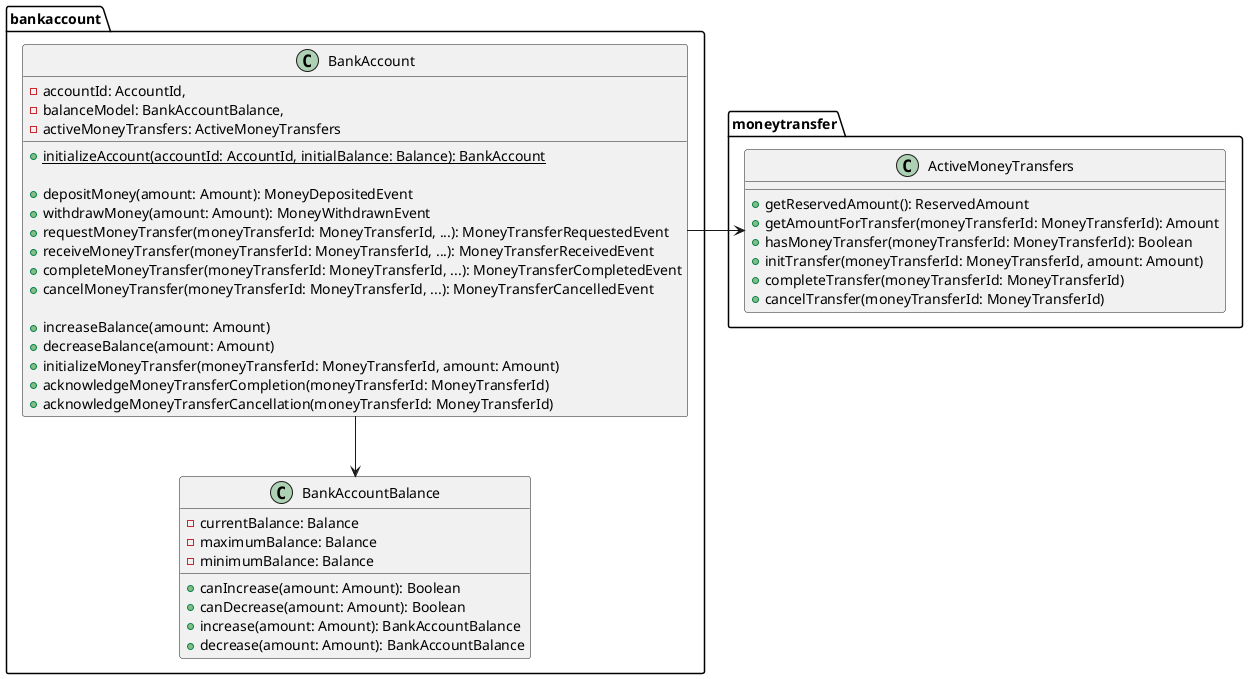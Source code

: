 @startuml

package bankaccount {

class BankAccount {
    - accountId: AccountId,
    - balanceModel: BankAccountBalance,
    - activeMoneyTransfers: ActiveMoneyTransfers
    + {static} initializeAccount(accountId: AccountId, initialBalance: Balance): BankAccount

    + depositMoney(amount: Amount): MoneyDepositedEvent
    + withdrawMoney(amount: Amount): MoneyWithdrawnEvent
    + requestMoneyTransfer(moneyTransferId: MoneyTransferId, ...): MoneyTransferRequestedEvent
    + receiveMoneyTransfer(moneyTransferId: MoneyTransferId, ...): MoneyTransferReceivedEvent
    + completeMoneyTransfer(moneyTransferId: MoneyTransferId, ...): MoneyTransferCompletedEvent
    + cancelMoneyTransfer(moneyTransferId: MoneyTransferId, ...): MoneyTransferCancelledEvent

    + increaseBalance(amount: Amount)
    + decreaseBalance(amount: Amount)
    + initializeMoneyTransfer(moneyTransferId: MoneyTransferId, amount: Amount)
    + acknowledgeMoneyTransferCompletion(moneyTransferId: MoneyTransferId)
    + acknowledgeMoneyTransferCancellation(moneyTransferId: MoneyTransferId)
}

class BankAccountBalance {
    - currentBalance: Balance
    - maximumBalance: Balance
    - minimumBalance: Balance
    + canIncrease(amount: Amount): Boolean
    + canDecrease(amount: Amount): Boolean
    + increase(amount: Amount): BankAccountBalance
    + decrease(amount: Amount): BankAccountBalance
}
}

package moneytransfer {

class ActiveMoneyTransfers {
    + getReservedAmount(): ReservedAmount
    + getAmountForTransfer(moneyTransferId: MoneyTransferId): Amount
    + hasMoneyTransfer(moneyTransferId: MoneyTransferId): Boolean
    + initTransfer(moneyTransferId: MoneyTransferId, amount: Amount)
    + completeTransfer(moneyTransferId: MoneyTransferId)
    + cancelTransfer(moneyTransferId: MoneyTransferId)
}

}


BankAccount -r-> ActiveMoneyTransfers
BankAccount --> BankAccountBalance

@enduml
